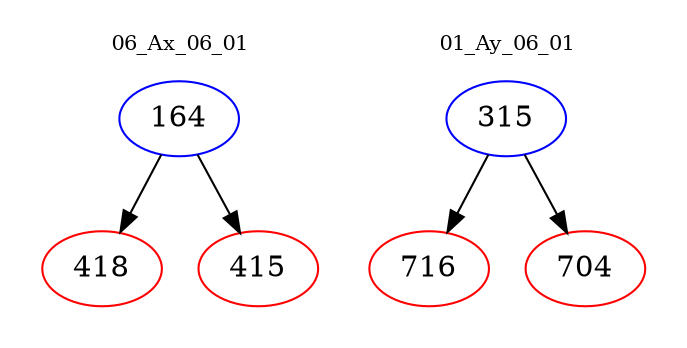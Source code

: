digraph{
subgraph cluster_0 {
color = white
label = "06_Ax_06_01";
fontsize=10;
T0_164 [label="164", color="blue"]
T0_164 -> T0_418 [color="black"]
T0_418 [label="418", color="red"]
T0_164 -> T0_415 [color="black"]
T0_415 [label="415", color="red"]
}
subgraph cluster_1 {
color = white
label = "01_Ay_06_01";
fontsize=10;
T1_315 [label="315", color="blue"]
T1_315 -> T1_716 [color="black"]
T1_716 [label="716", color="red"]
T1_315 -> T1_704 [color="black"]
T1_704 [label="704", color="red"]
}
}
